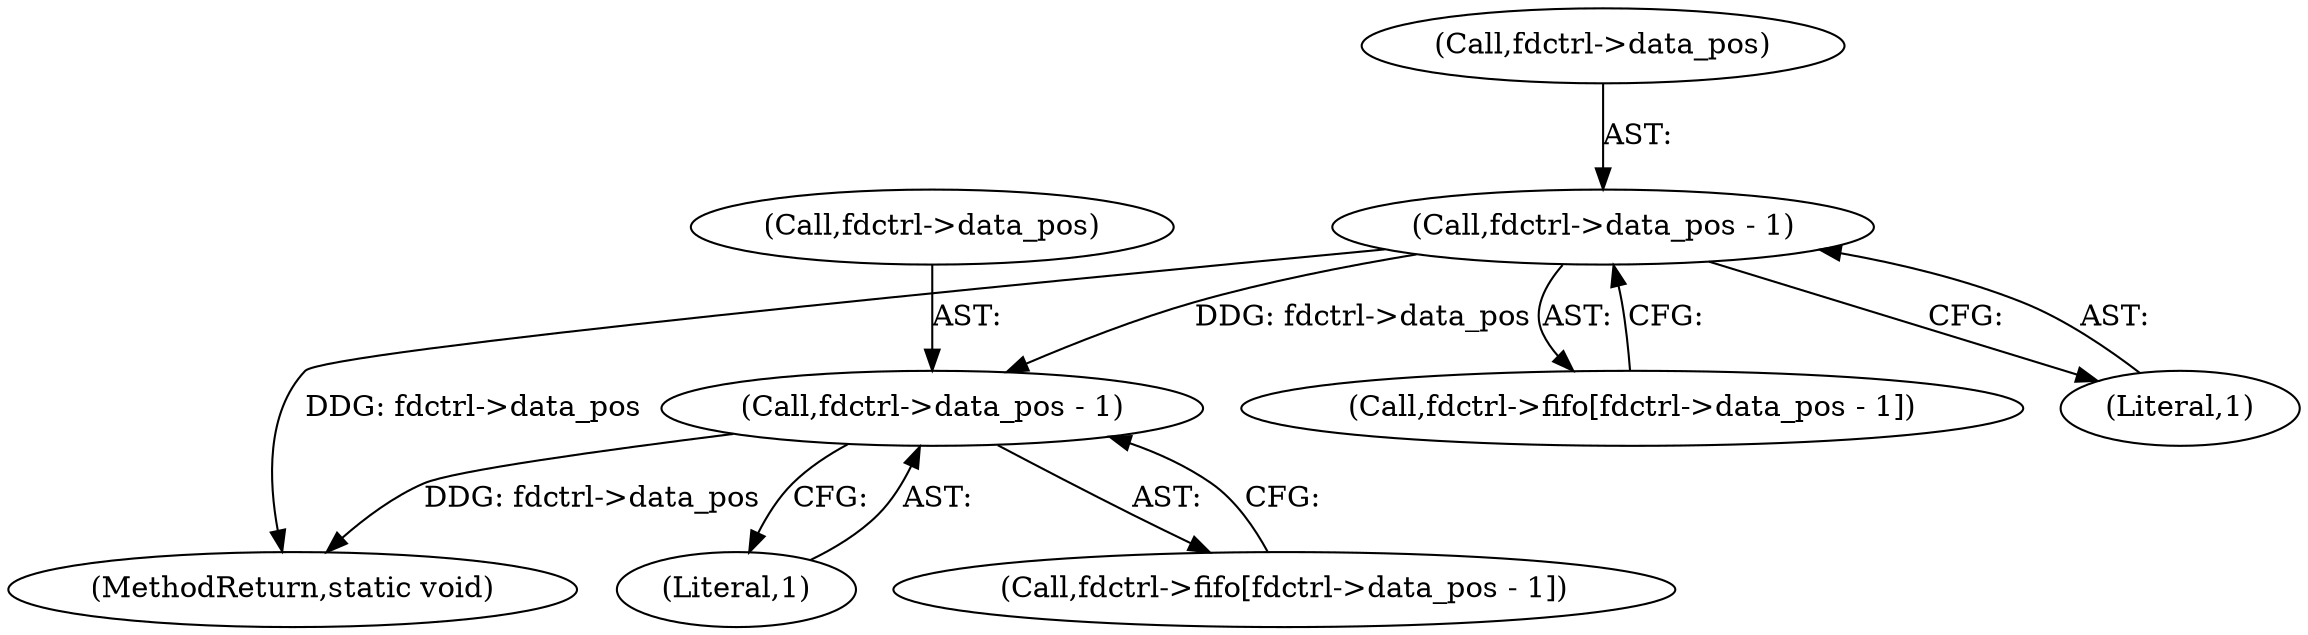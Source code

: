 digraph "0_qemu_e907746266721f305d67bc0718795fedee2e824c@pointer" {
"1000117" [label="(Call,fdctrl->data_pos - 1)"];
"1000130" [label="(Call,fdctrl->data_pos - 1)"];
"1000117" [label="(Call,fdctrl->data_pos - 1)"];
"1000131" [label="(Call,fdctrl->data_pos)"];
"1000130" [label="(Call,fdctrl->data_pos - 1)"];
"1000189" [label="(MethodReturn,static void)"];
"1000134" [label="(Literal,1)"];
"1000113" [label="(Call,fdctrl->fifo[fdctrl->data_pos - 1])"];
"1000121" [label="(Literal,1)"];
"1000126" [label="(Call,fdctrl->fifo[fdctrl->data_pos - 1])"];
"1000118" [label="(Call,fdctrl->data_pos)"];
"1000117" -> "1000113"  [label="AST: "];
"1000117" -> "1000121"  [label="CFG: "];
"1000118" -> "1000117"  [label="AST: "];
"1000121" -> "1000117"  [label="AST: "];
"1000113" -> "1000117"  [label="CFG: "];
"1000117" -> "1000189"  [label="DDG: fdctrl->data_pos"];
"1000117" -> "1000130"  [label="DDG: fdctrl->data_pos"];
"1000130" -> "1000126"  [label="AST: "];
"1000130" -> "1000134"  [label="CFG: "];
"1000131" -> "1000130"  [label="AST: "];
"1000134" -> "1000130"  [label="AST: "];
"1000126" -> "1000130"  [label="CFG: "];
"1000130" -> "1000189"  [label="DDG: fdctrl->data_pos"];
}
